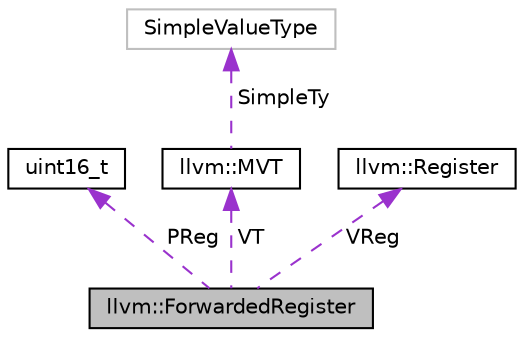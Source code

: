 digraph "llvm::ForwardedRegister"
{
 // LATEX_PDF_SIZE
  bgcolor="transparent";
  edge [fontname="Helvetica",fontsize="10",labelfontname="Helvetica",labelfontsize="10"];
  node [fontname="Helvetica",fontsize="10",shape=record];
  Node1 [label="llvm::ForwardedRegister",height=0.2,width=0.4,color="black", fillcolor="grey75", style="filled", fontcolor="black",tooltip="Describes a register that needs to be forwarded from the prologue to a musttail call."];
  Node2 -> Node1 [dir="back",color="darkorchid3",fontsize="10",style="dashed",label=" PReg" ,fontname="Helvetica"];
  Node2 [label="uint16_t",height=0.2,width=0.4,color="black",URL="$classuint16__t.html",tooltip=" "];
  Node3 -> Node1 [dir="back",color="darkorchid3",fontsize="10",style="dashed",label=" VT" ,fontname="Helvetica"];
  Node3 [label="llvm::MVT",height=0.2,width=0.4,color="black",URL="$classllvm_1_1MVT.html",tooltip="Machine Value Type."];
  Node4 -> Node3 [dir="back",color="darkorchid3",fontsize="10",style="dashed",label=" SimpleTy" ,fontname="Helvetica"];
  Node4 [label="SimpleValueType",height=0.2,width=0.4,color="grey75",tooltip=" "];
  Node5 -> Node1 [dir="back",color="darkorchid3",fontsize="10",style="dashed",label=" VReg" ,fontname="Helvetica"];
  Node5 [label="llvm::Register",height=0.2,width=0.4,color="black",URL="$classllvm_1_1Register.html",tooltip="Wrapper class representing virtual and physical registers."];
}
